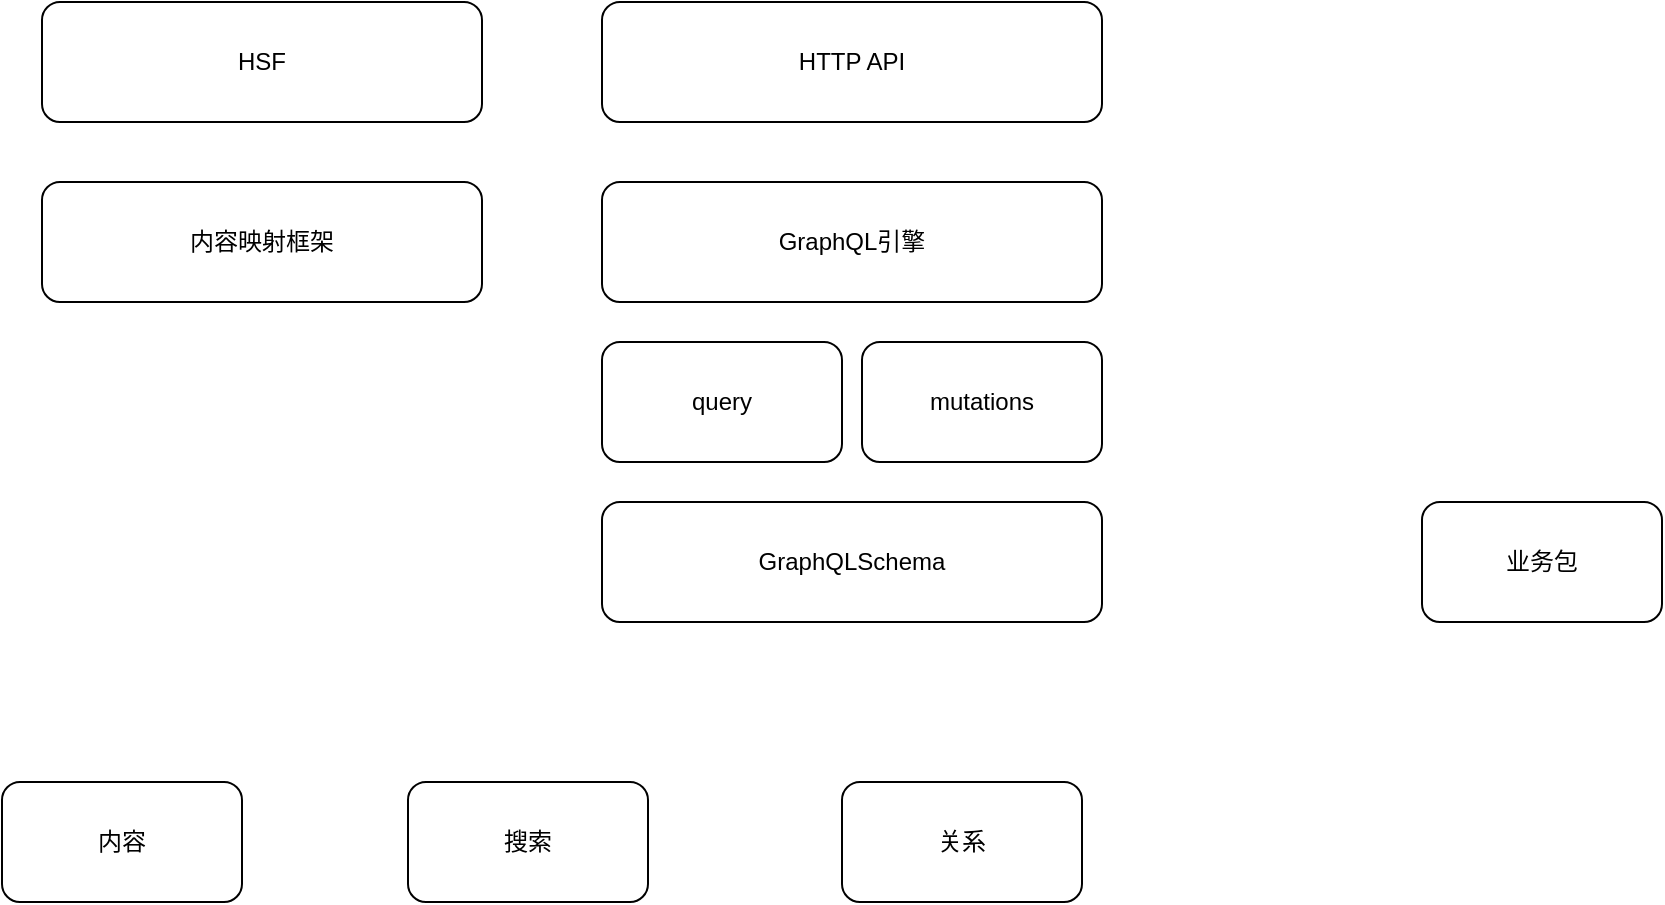 <mxfile version="11.0.2" type="github"><diagram id="0l3Nqin-W55wvyZVwqxH" name="Page-1"><mxGraphModel dx="983" dy="579" grid="1" gridSize="10" guides="1" tooltips="1" connect="1" arrows="1" fold="1" page="1" pageScale="1" pageWidth="826" pageHeight="1169" math="0" shadow="0"><root><mxCell id="0"/><mxCell id="1" parent="0"/><mxCell id="0VwWxy1_LQROFaWvF1jE-1" value="HSF" style="rounded=1;whiteSpace=wrap;html=1;" vertex="1" parent="1"><mxGeometry x="110" y="210" width="220" height="60" as="geometry"/></mxCell><mxCell id="0VwWxy1_LQROFaWvF1jE-2" value="HTTP API" style="rounded=1;whiteSpace=wrap;html=1;" vertex="1" parent="1"><mxGeometry x="390" y="210" width="250" height="60" as="geometry"/></mxCell><mxCell id="0VwWxy1_LQROFaWvF1jE-3" value="内容" style="rounded=1;whiteSpace=wrap;html=1;" vertex="1" parent="1"><mxGeometry x="90" y="600" width="120" height="60" as="geometry"/></mxCell><mxCell id="0VwWxy1_LQROFaWvF1jE-4" value="搜索" style="rounded=1;whiteSpace=wrap;html=1;" vertex="1" parent="1"><mxGeometry x="293" y="600" width="120" height="60" as="geometry"/></mxCell><mxCell id="0VwWxy1_LQROFaWvF1jE-5" value="关系" style="rounded=1;whiteSpace=wrap;html=1;" vertex="1" parent="1"><mxGeometry x="510" y="600" width="120" height="60" as="geometry"/></mxCell><mxCell id="0VwWxy1_LQROFaWvF1jE-6" value="内容映射框架" style="rounded=1;whiteSpace=wrap;html=1;" vertex="1" parent="1"><mxGeometry x="110" y="300" width="220" height="60" as="geometry"/></mxCell><mxCell id="0VwWxy1_LQROFaWvF1jE-7" value="GraphQL引擎" style="rounded=1;whiteSpace=wrap;html=1;" vertex="1" parent="1"><mxGeometry x="390" y="300" width="250" height="60" as="geometry"/></mxCell><mxCell id="0VwWxy1_LQROFaWvF1jE-8" value="业务包" style="rounded=1;whiteSpace=wrap;html=1;" vertex="1" parent="1"><mxGeometry x="800" y="460" width="120" height="60" as="geometry"/></mxCell><mxCell id="0VwWxy1_LQROFaWvF1jE-9" value="GraphQLSchema" style="rounded=1;whiteSpace=wrap;html=1;" vertex="1" parent="1"><mxGeometry x="390" y="460" width="250" height="60" as="geometry"/></mxCell><mxCell id="0VwWxy1_LQROFaWvF1jE-10" value="query" style="rounded=1;whiteSpace=wrap;html=1;" vertex="1" parent="1"><mxGeometry x="390" y="380" width="120" height="60" as="geometry"/></mxCell><mxCell id="0VwWxy1_LQROFaWvF1jE-11" value="mutations" style="rounded=1;whiteSpace=wrap;html=1;" vertex="1" parent="1"><mxGeometry x="520" y="380" width="120" height="60" as="geometry"/></mxCell></root></mxGraphModel></diagram></mxfile>